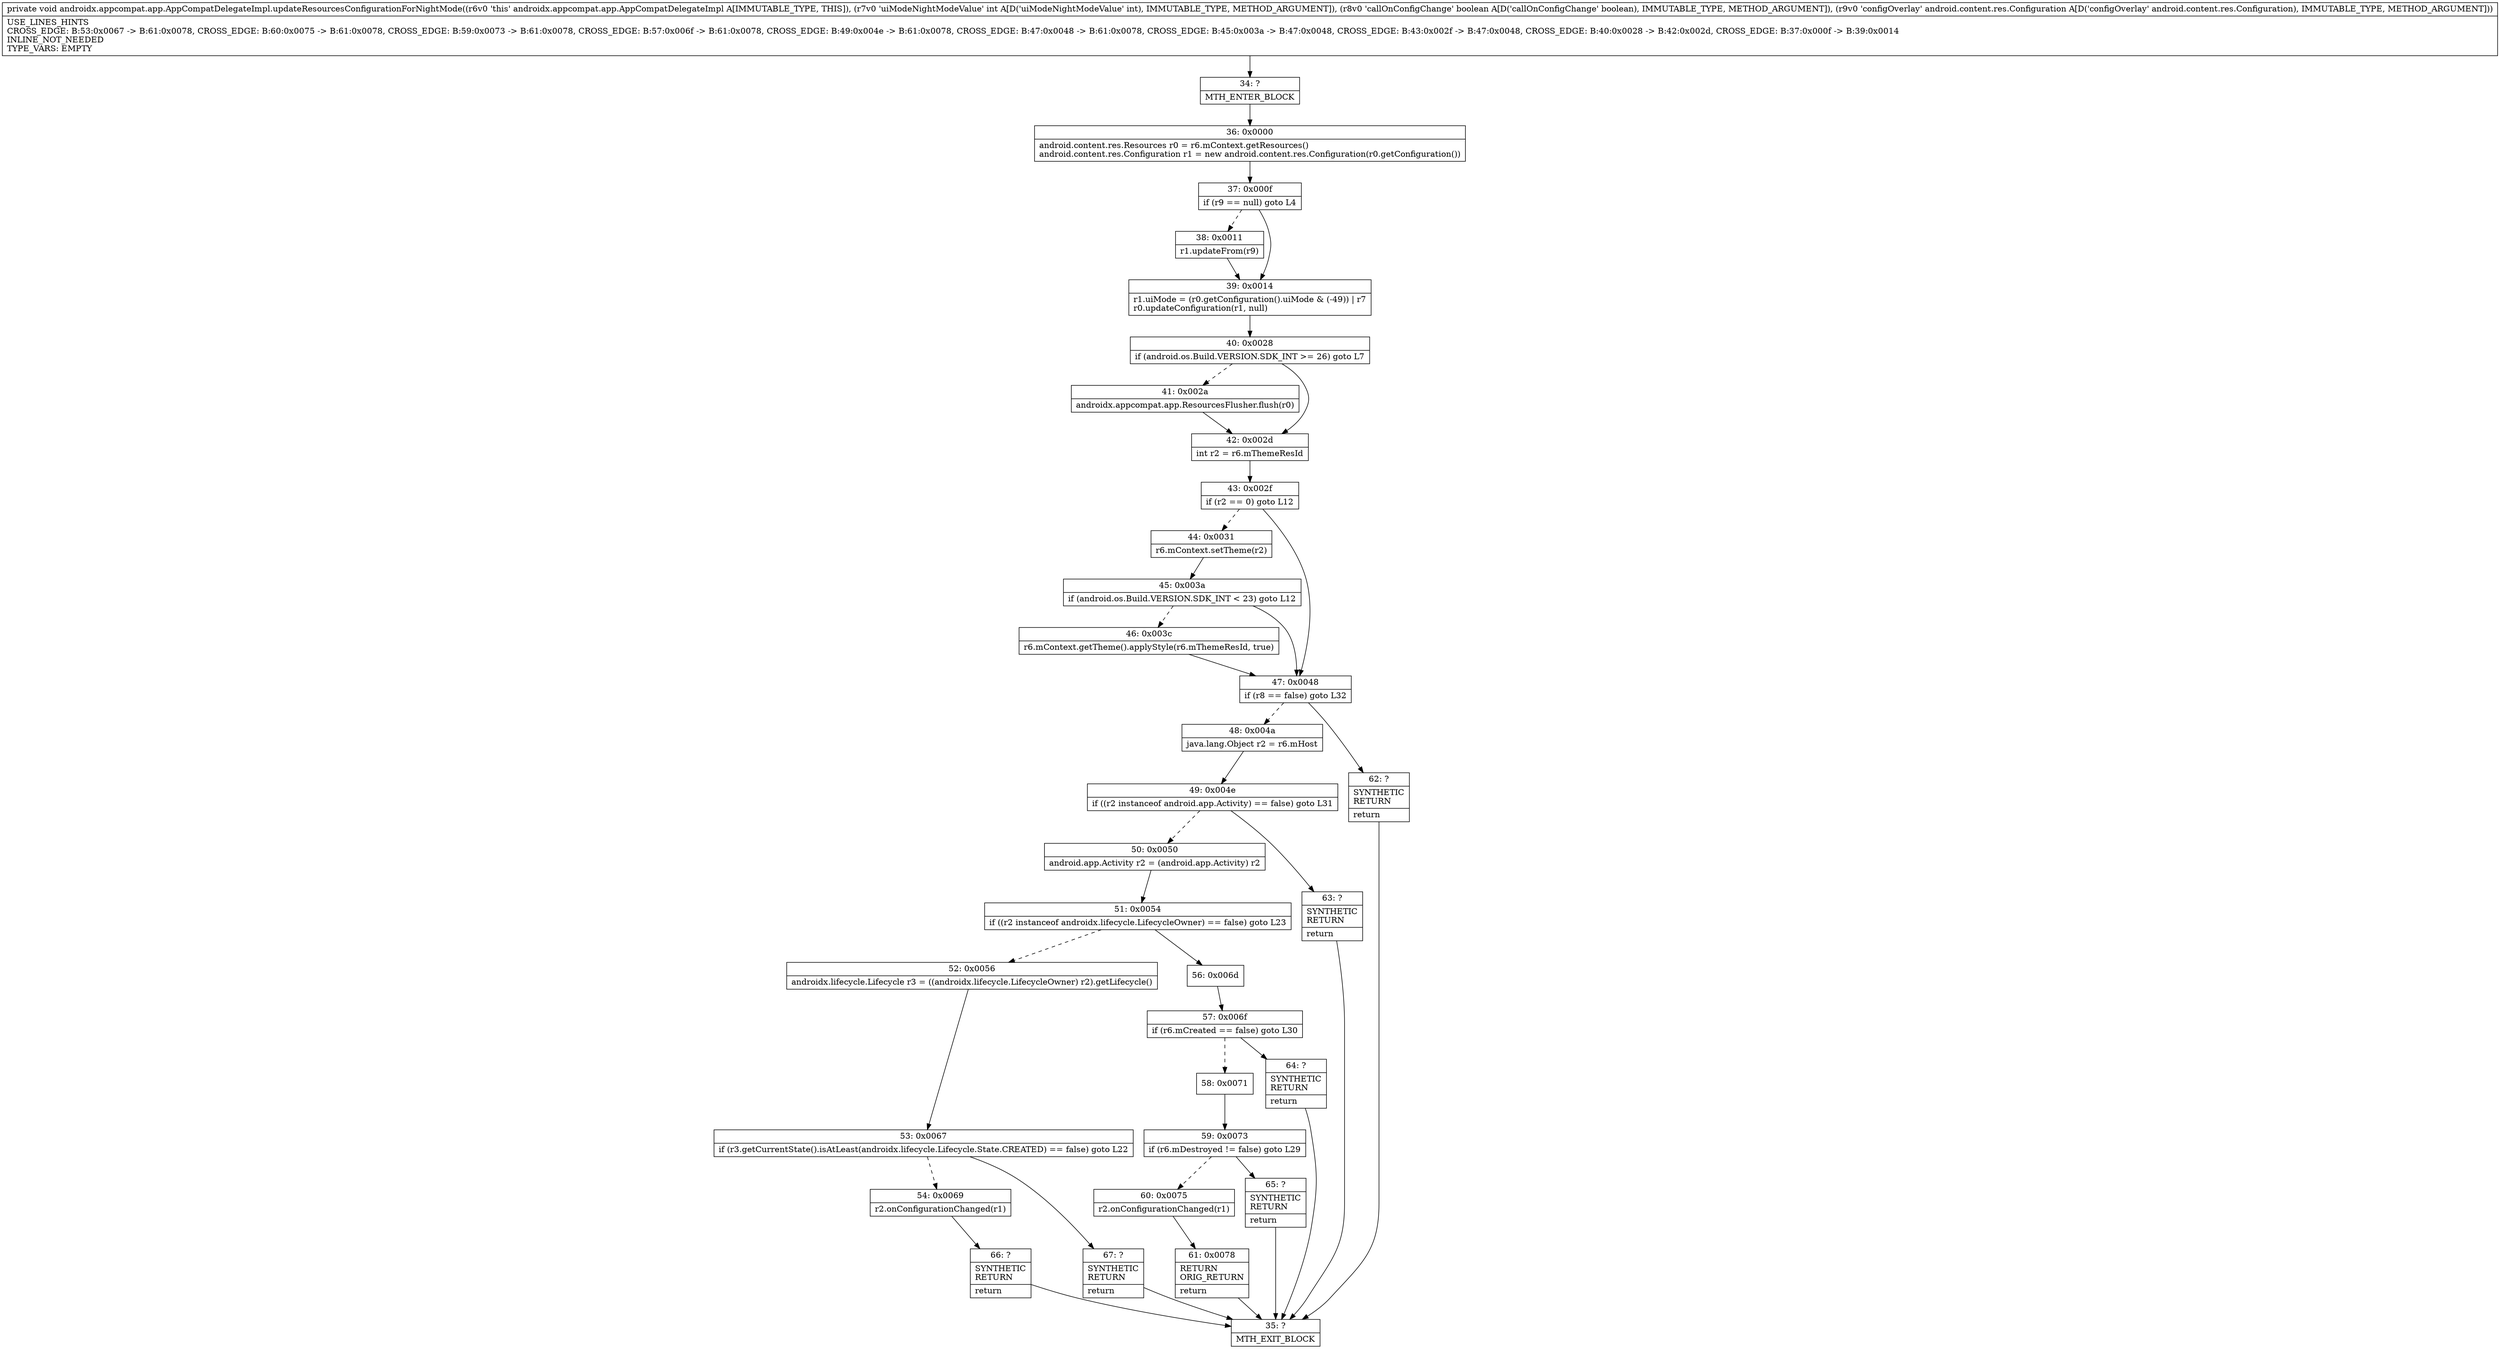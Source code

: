 digraph "CFG forandroidx.appcompat.app.AppCompatDelegateImpl.updateResourcesConfigurationForNightMode(IZLandroid\/content\/res\/Configuration;)V" {
Node_34 [shape=record,label="{34\:\ ?|MTH_ENTER_BLOCK\l}"];
Node_36 [shape=record,label="{36\:\ 0x0000|android.content.res.Resources r0 = r6.mContext.getResources()\landroid.content.res.Configuration r1 = new android.content.res.Configuration(r0.getConfiguration())\l}"];
Node_37 [shape=record,label="{37\:\ 0x000f|if (r9 == null) goto L4\l}"];
Node_38 [shape=record,label="{38\:\ 0x0011|r1.updateFrom(r9)\l}"];
Node_39 [shape=record,label="{39\:\ 0x0014|r1.uiMode = (r0.getConfiguration().uiMode & (\-49)) \| r7\lr0.updateConfiguration(r1, null)\l}"];
Node_40 [shape=record,label="{40\:\ 0x0028|if (android.os.Build.VERSION.SDK_INT \>= 26) goto L7\l}"];
Node_41 [shape=record,label="{41\:\ 0x002a|androidx.appcompat.app.ResourcesFlusher.flush(r0)\l}"];
Node_42 [shape=record,label="{42\:\ 0x002d|int r2 = r6.mThemeResId\l}"];
Node_43 [shape=record,label="{43\:\ 0x002f|if (r2 == 0) goto L12\l}"];
Node_44 [shape=record,label="{44\:\ 0x0031|r6.mContext.setTheme(r2)\l}"];
Node_45 [shape=record,label="{45\:\ 0x003a|if (android.os.Build.VERSION.SDK_INT \< 23) goto L12\l}"];
Node_46 [shape=record,label="{46\:\ 0x003c|r6.mContext.getTheme().applyStyle(r6.mThemeResId, true)\l}"];
Node_47 [shape=record,label="{47\:\ 0x0048|if (r8 == false) goto L32\l}"];
Node_48 [shape=record,label="{48\:\ 0x004a|java.lang.Object r2 = r6.mHost\l}"];
Node_49 [shape=record,label="{49\:\ 0x004e|if ((r2 instanceof android.app.Activity) == false) goto L31\l}"];
Node_50 [shape=record,label="{50\:\ 0x0050|android.app.Activity r2 = (android.app.Activity) r2\l}"];
Node_51 [shape=record,label="{51\:\ 0x0054|if ((r2 instanceof androidx.lifecycle.LifecycleOwner) == false) goto L23\l}"];
Node_52 [shape=record,label="{52\:\ 0x0056|androidx.lifecycle.Lifecycle r3 = ((androidx.lifecycle.LifecycleOwner) r2).getLifecycle()\l}"];
Node_53 [shape=record,label="{53\:\ 0x0067|if (r3.getCurrentState().isAtLeast(androidx.lifecycle.Lifecycle.State.CREATED) == false) goto L22\l}"];
Node_54 [shape=record,label="{54\:\ 0x0069|r2.onConfigurationChanged(r1)\l}"];
Node_66 [shape=record,label="{66\:\ ?|SYNTHETIC\lRETURN\l|return\l}"];
Node_35 [shape=record,label="{35\:\ ?|MTH_EXIT_BLOCK\l}"];
Node_67 [shape=record,label="{67\:\ ?|SYNTHETIC\lRETURN\l|return\l}"];
Node_56 [shape=record,label="{56\:\ 0x006d}"];
Node_57 [shape=record,label="{57\:\ 0x006f|if (r6.mCreated == false) goto L30\l}"];
Node_58 [shape=record,label="{58\:\ 0x0071}"];
Node_59 [shape=record,label="{59\:\ 0x0073|if (r6.mDestroyed != false) goto L29\l}"];
Node_60 [shape=record,label="{60\:\ 0x0075|r2.onConfigurationChanged(r1)\l}"];
Node_61 [shape=record,label="{61\:\ 0x0078|RETURN\lORIG_RETURN\l|return\l}"];
Node_65 [shape=record,label="{65\:\ ?|SYNTHETIC\lRETURN\l|return\l}"];
Node_64 [shape=record,label="{64\:\ ?|SYNTHETIC\lRETURN\l|return\l}"];
Node_63 [shape=record,label="{63\:\ ?|SYNTHETIC\lRETURN\l|return\l}"];
Node_62 [shape=record,label="{62\:\ ?|SYNTHETIC\lRETURN\l|return\l}"];
MethodNode[shape=record,label="{private void androidx.appcompat.app.AppCompatDelegateImpl.updateResourcesConfigurationForNightMode((r6v0 'this' androidx.appcompat.app.AppCompatDelegateImpl A[IMMUTABLE_TYPE, THIS]), (r7v0 'uiModeNightModeValue' int A[D('uiModeNightModeValue' int), IMMUTABLE_TYPE, METHOD_ARGUMENT]), (r8v0 'callOnConfigChange' boolean A[D('callOnConfigChange' boolean), IMMUTABLE_TYPE, METHOD_ARGUMENT]), (r9v0 'configOverlay' android.content.res.Configuration A[D('configOverlay' android.content.res.Configuration), IMMUTABLE_TYPE, METHOD_ARGUMENT]))  | USE_LINES_HINTS\lCROSS_EDGE: B:53:0x0067 \-\> B:61:0x0078, CROSS_EDGE: B:60:0x0075 \-\> B:61:0x0078, CROSS_EDGE: B:59:0x0073 \-\> B:61:0x0078, CROSS_EDGE: B:57:0x006f \-\> B:61:0x0078, CROSS_EDGE: B:49:0x004e \-\> B:61:0x0078, CROSS_EDGE: B:47:0x0048 \-\> B:61:0x0078, CROSS_EDGE: B:45:0x003a \-\> B:47:0x0048, CROSS_EDGE: B:43:0x002f \-\> B:47:0x0048, CROSS_EDGE: B:40:0x0028 \-\> B:42:0x002d, CROSS_EDGE: B:37:0x000f \-\> B:39:0x0014\lINLINE_NOT_NEEDED\lTYPE_VARS: EMPTY\l}"];
MethodNode -> Node_34;Node_34 -> Node_36;
Node_36 -> Node_37;
Node_37 -> Node_38[style=dashed];
Node_37 -> Node_39;
Node_38 -> Node_39;
Node_39 -> Node_40;
Node_40 -> Node_41[style=dashed];
Node_40 -> Node_42;
Node_41 -> Node_42;
Node_42 -> Node_43;
Node_43 -> Node_44[style=dashed];
Node_43 -> Node_47;
Node_44 -> Node_45;
Node_45 -> Node_46[style=dashed];
Node_45 -> Node_47;
Node_46 -> Node_47;
Node_47 -> Node_48[style=dashed];
Node_47 -> Node_62;
Node_48 -> Node_49;
Node_49 -> Node_50[style=dashed];
Node_49 -> Node_63;
Node_50 -> Node_51;
Node_51 -> Node_52[style=dashed];
Node_51 -> Node_56;
Node_52 -> Node_53;
Node_53 -> Node_54[style=dashed];
Node_53 -> Node_67;
Node_54 -> Node_66;
Node_66 -> Node_35;
Node_67 -> Node_35;
Node_56 -> Node_57;
Node_57 -> Node_58[style=dashed];
Node_57 -> Node_64;
Node_58 -> Node_59;
Node_59 -> Node_60[style=dashed];
Node_59 -> Node_65;
Node_60 -> Node_61;
Node_61 -> Node_35;
Node_65 -> Node_35;
Node_64 -> Node_35;
Node_63 -> Node_35;
Node_62 -> Node_35;
}

